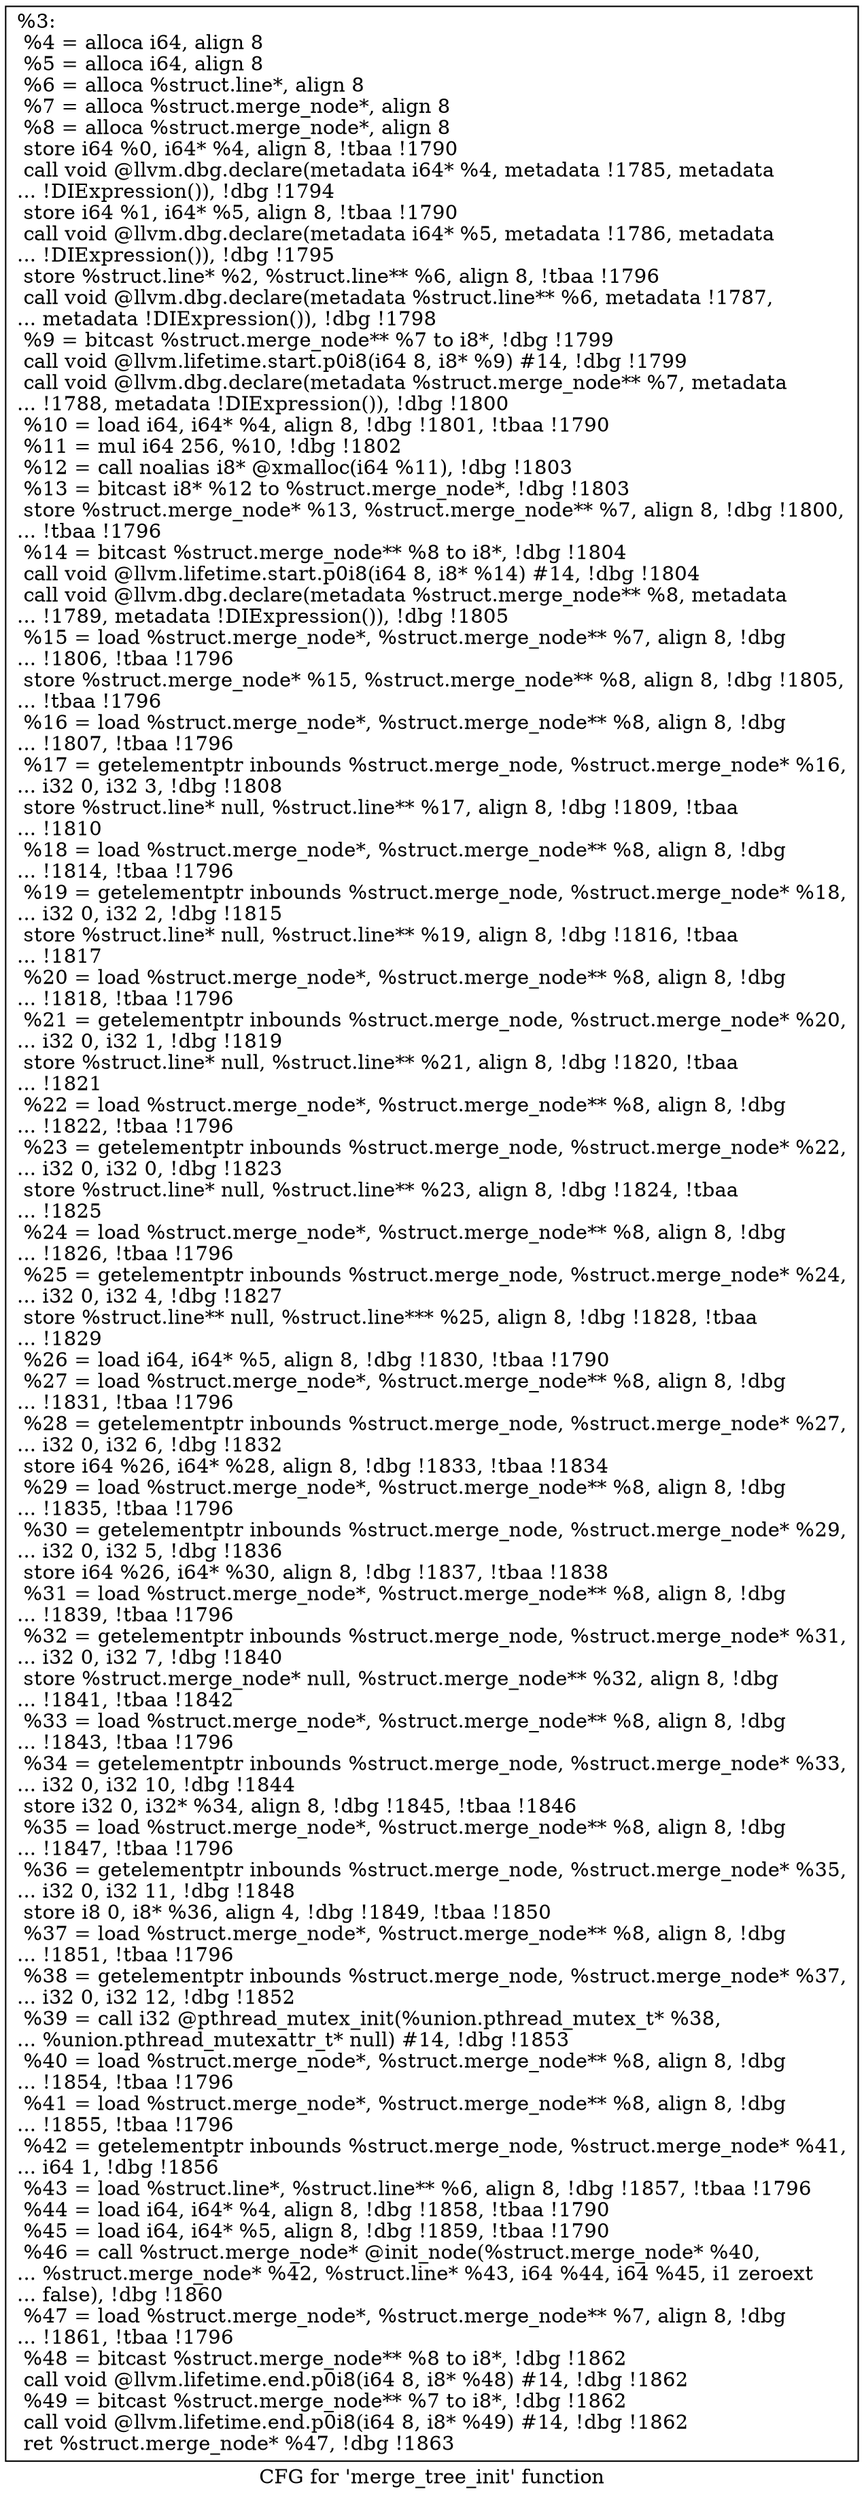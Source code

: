 digraph "CFG for 'merge_tree_init' function" {
	label="CFG for 'merge_tree_init' function";

	Node0x1e7fff0 [shape=record,label="{%3:\l  %4 = alloca i64, align 8\l  %5 = alloca i64, align 8\l  %6 = alloca %struct.line*, align 8\l  %7 = alloca %struct.merge_node*, align 8\l  %8 = alloca %struct.merge_node*, align 8\l  store i64 %0, i64* %4, align 8, !tbaa !1790\l  call void @llvm.dbg.declare(metadata i64* %4, metadata !1785, metadata\l... !DIExpression()), !dbg !1794\l  store i64 %1, i64* %5, align 8, !tbaa !1790\l  call void @llvm.dbg.declare(metadata i64* %5, metadata !1786, metadata\l... !DIExpression()), !dbg !1795\l  store %struct.line* %2, %struct.line** %6, align 8, !tbaa !1796\l  call void @llvm.dbg.declare(metadata %struct.line** %6, metadata !1787,\l... metadata !DIExpression()), !dbg !1798\l  %9 = bitcast %struct.merge_node** %7 to i8*, !dbg !1799\l  call void @llvm.lifetime.start.p0i8(i64 8, i8* %9) #14, !dbg !1799\l  call void @llvm.dbg.declare(metadata %struct.merge_node** %7, metadata\l... !1788, metadata !DIExpression()), !dbg !1800\l  %10 = load i64, i64* %4, align 8, !dbg !1801, !tbaa !1790\l  %11 = mul i64 256, %10, !dbg !1802\l  %12 = call noalias i8* @xmalloc(i64 %11), !dbg !1803\l  %13 = bitcast i8* %12 to %struct.merge_node*, !dbg !1803\l  store %struct.merge_node* %13, %struct.merge_node** %7, align 8, !dbg !1800,\l... !tbaa !1796\l  %14 = bitcast %struct.merge_node** %8 to i8*, !dbg !1804\l  call void @llvm.lifetime.start.p0i8(i64 8, i8* %14) #14, !dbg !1804\l  call void @llvm.dbg.declare(metadata %struct.merge_node** %8, metadata\l... !1789, metadata !DIExpression()), !dbg !1805\l  %15 = load %struct.merge_node*, %struct.merge_node** %7, align 8, !dbg\l... !1806, !tbaa !1796\l  store %struct.merge_node* %15, %struct.merge_node** %8, align 8, !dbg !1805,\l... !tbaa !1796\l  %16 = load %struct.merge_node*, %struct.merge_node** %8, align 8, !dbg\l... !1807, !tbaa !1796\l  %17 = getelementptr inbounds %struct.merge_node, %struct.merge_node* %16,\l... i32 0, i32 3, !dbg !1808\l  store %struct.line* null, %struct.line** %17, align 8, !dbg !1809, !tbaa\l... !1810\l  %18 = load %struct.merge_node*, %struct.merge_node** %8, align 8, !dbg\l... !1814, !tbaa !1796\l  %19 = getelementptr inbounds %struct.merge_node, %struct.merge_node* %18,\l... i32 0, i32 2, !dbg !1815\l  store %struct.line* null, %struct.line** %19, align 8, !dbg !1816, !tbaa\l... !1817\l  %20 = load %struct.merge_node*, %struct.merge_node** %8, align 8, !dbg\l... !1818, !tbaa !1796\l  %21 = getelementptr inbounds %struct.merge_node, %struct.merge_node* %20,\l... i32 0, i32 1, !dbg !1819\l  store %struct.line* null, %struct.line** %21, align 8, !dbg !1820, !tbaa\l... !1821\l  %22 = load %struct.merge_node*, %struct.merge_node** %8, align 8, !dbg\l... !1822, !tbaa !1796\l  %23 = getelementptr inbounds %struct.merge_node, %struct.merge_node* %22,\l... i32 0, i32 0, !dbg !1823\l  store %struct.line* null, %struct.line** %23, align 8, !dbg !1824, !tbaa\l... !1825\l  %24 = load %struct.merge_node*, %struct.merge_node** %8, align 8, !dbg\l... !1826, !tbaa !1796\l  %25 = getelementptr inbounds %struct.merge_node, %struct.merge_node* %24,\l... i32 0, i32 4, !dbg !1827\l  store %struct.line** null, %struct.line*** %25, align 8, !dbg !1828, !tbaa\l... !1829\l  %26 = load i64, i64* %5, align 8, !dbg !1830, !tbaa !1790\l  %27 = load %struct.merge_node*, %struct.merge_node** %8, align 8, !dbg\l... !1831, !tbaa !1796\l  %28 = getelementptr inbounds %struct.merge_node, %struct.merge_node* %27,\l... i32 0, i32 6, !dbg !1832\l  store i64 %26, i64* %28, align 8, !dbg !1833, !tbaa !1834\l  %29 = load %struct.merge_node*, %struct.merge_node** %8, align 8, !dbg\l... !1835, !tbaa !1796\l  %30 = getelementptr inbounds %struct.merge_node, %struct.merge_node* %29,\l... i32 0, i32 5, !dbg !1836\l  store i64 %26, i64* %30, align 8, !dbg !1837, !tbaa !1838\l  %31 = load %struct.merge_node*, %struct.merge_node** %8, align 8, !dbg\l... !1839, !tbaa !1796\l  %32 = getelementptr inbounds %struct.merge_node, %struct.merge_node* %31,\l... i32 0, i32 7, !dbg !1840\l  store %struct.merge_node* null, %struct.merge_node** %32, align 8, !dbg\l... !1841, !tbaa !1842\l  %33 = load %struct.merge_node*, %struct.merge_node** %8, align 8, !dbg\l... !1843, !tbaa !1796\l  %34 = getelementptr inbounds %struct.merge_node, %struct.merge_node* %33,\l... i32 0, i32 10, !dbg !1844\l  store i32 0, i32* %34, align 8, !dbg !1845, !tbaa !1846\l  %35 = load %struct.merge_node*, %struct.merge_node** %8, align 8, !dbg\l... !1847, !tbaa !1796\l  %36 = getelementptr inbounds %struct.merge_node, %struct.merge_node* %35,\l... i32 0, i32 11, !dbg !1848\l  store i8 0, i8* %36, align 4, !dbg !1849, !tbaa !1850\l  %37 = load %struct.merge_node*, %struct.merge_node** %8, align 8, !dbg\l... !1851, !tbaa !1796\l  %38 = getelementptr inbounds %struct.merge_node, %struct.merge_node* %37,\l... i32 0, i32 12, !dbg !1852\l  %39 = call i32 @pthread_mutex_init(%union.pthread_mutex_t* %38,\l... %union.pthread_mutexattr_t* null) #14, !dbg !1853\l  %40 = load %struct.merge_node*, %struct.merge_node** %8, align 8, !dbg\l... !1854, !tbaa !1796\l  %41 = load %struct.merge_node*, %struct.merge_node** %8, align 8, !dbg\l... !1855, !tbaa !1796\l  %42 = getelementptr inbounds %struct.merge_node, %struct.merge_node* %41,\l... i64 1, !dbg !1856\l  %43 = load %struct.line*, %struct.line** %6, align 8, !dbg !1857, !tbaa !1796\l  %44 = load i64, i64* %4, align 8, !dbg !1858, !tbaa !1790\l  %45 = load i64, i64* %5, align 8, !dbg !1859, !tbaa !1790\l  %46 = call %struct.merge_node* @init_node(%struct.merge_node* %40,\l... %struct.merge_node* %42, %struct.line* %43, i64 %44, i64 %45, i1 zeroext\l... false), !dbg !1860\l  %47 = load %struct.merge_node*, %struct.merge_node** %7, align 8, !dbg\l... !1861, !tbaa !1796\l  %48 = bitcast %struct.merge_node** %8 to i8*, !dbg !1862\l  call void @llvm.lifetime.end.p0i8(i64 8, i8* %48) #14, !dbg !1862\l  %49 = bitcast %struct.merge_node** %7 to i8*, !dbg !1862\l  call void @llvm.lifetime.end.p0i8(i64 8, i8* %49) #14, !dbg !1862\l  ret %struct.merge_node* %47, !dbg !1863\l}"];
}
